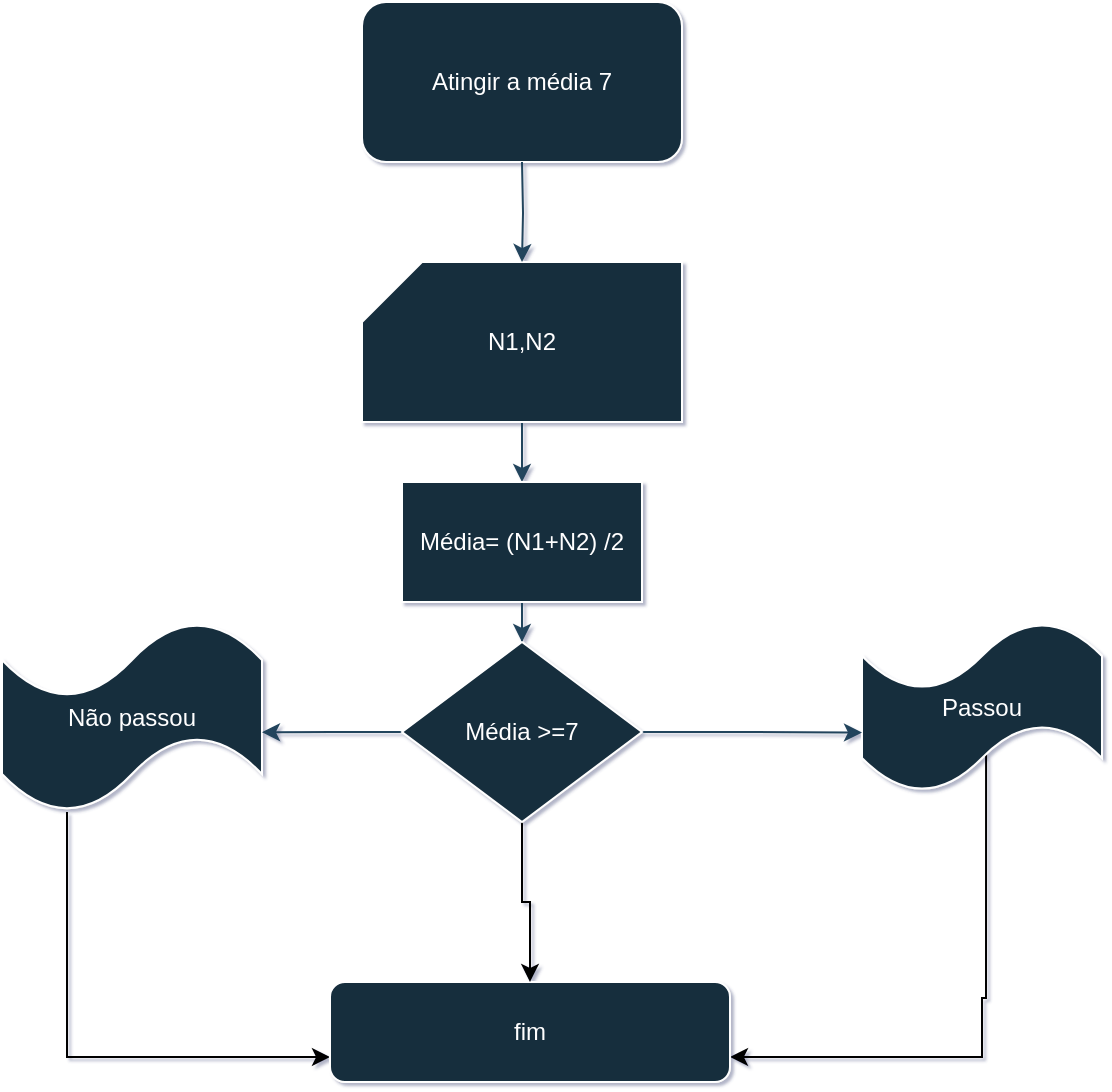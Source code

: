 <mxfile version="26.0.14">
  <diagram name="Página-1" id="KbXSGd8BQL1ttHwS0XMe">
    <mxGraphModel dx="1632" dy="761" grid="1" gridSize="10" guides="1" tooltips="1" connect="1" arrows="1" fold="1" page="1" pageScale="1" pageWidth="827" pageHeight="1169" background="none" math="0" shadow="1">
      <root>
        <mxCell id="0" />
        <mxCell id="1" parent="0" />
        <mxCell id="dsQgrmiMSyN-VsnkwqVX-1" value="Atingir a média 7" style="rounded=1;whiteSpace=wrap;html=1;labelBackgroundColor=none;fillColor=#182E3E;strokeColor=#FFFFFF;fontColor=#FFFFFF;" vertex="1" parent="1">
          <mxGeometry x="330" y="60" width="160" height="80" as="geometry" />
        </mxCell>
        <mxCell id="dsQgrmiMSyN-VsnkwqVX-18" style="edgeStyle=orthogonalEdgeStyle;rounded=0;orthogonalLoop=1;jettySize=auto;html=1;entryX=0.5;entryY=0;entryDx=0;entryDy=0;labelBackgroundColor=none;strokeColor=#23445D;fontColor=default;" edge="1" parent="1" source="dsQgrmiMSyN-VsnkwqVX-2" target="dsQgrmiMSyN-VsnkwqVX-16">
          <mxGeometry relative="1" as="geometry" />
        </mxCell>
        <mxCell id="dsQgrmiMSyN-VsnkwqVX-2" value="N1,N2" style="shape=card;whiteSpace=wrap;html=1;labelBackgroundColor=none;fillColor=#182E3E;strokeColor=#FFFFFF;fontColor=#FFFFFF;" vertex="1" parent="1">
          <mxGeometry x="330" y="190" width="160" height="80" as="geometry" />
        </mxCell>
        <mxCell id="dsQgrmiMSyN-VsnkwqVX-23" style="edgeStyle=orthogonalEdgeStyle;rounded=0;orthogonalLoop=1;jettySize=auto;html=1;entryX=1;entryY=0.75;entryDx=0;entryDy=0;exitX=0.517;exitY=0.765;exitDx=0;exitDy=0;exitPerimeter=0;" edge="1" parent="1" source="dsQgrmiMSyN-VsnkwqVX-4" target="dsQgrmiMSyN-VsnkwqVX-6">
          <mxGeometry relative="1" as="geometry">
            <mxPoint x="640" y="450" as="sourcePoint" />
            <mxPoint x="530" y="580" as="targetPoint" />
            <Array as="points">
              <mxPoint x="642" y="558" />
              <mxPoint x="640" y="558" />
            </Array>
          </mxGeometry>
        </mxCell>
        <mxCell id="dsQgrmiMSyN-VsnkwqVX-4" value="Passou" style="shape=tape;whiteSpace=wrap;html=1;labelBackgroundColor=none;fillColor=#182E3E;strokeColor=#FFFFFF;fontColor=#FFFFFF;" vertex="1" parent="1">
          <mxGeometry x="580" y="370" width="120" height="85" as="geometry" />
        </mxCell>
        <mxCell id="dsQgrmiMSyN-VsnkwqVX-22" style="edgeStyle=orthogonalEdgeStyle;rounded=0;orthogonalLoop=1;jettySize=auto;html=1;exitX=0.25;exitY=1;exitDx=0;exitDy=0;exitPerimeter=0;entryX=0;entryY=0.75;entryDx=0;entryDy=0;" edge="1" parent="1" source="dsQgrmiMSyN-VsnkwqVX-5" target="dsQgrmiMSyN-VsnkwqVX-6">
          <mxGeometry relative="1" as="geometry" />
        </mxCell>
        <mxCell id="dsQgrmiMSyN-VsnkwqVX-5" value="Não passou" style="shape=tape;whiteSpace=wrap;html=1;labelBackgroundColor=none;fillColor=#182E3E;strokeColor=#FFFFFF;fontColor=#FFFFFF;" vertex="1" parent="1">
          <mxGeometry x="150" y="370" width="130" height="95" as="geometry" />
        </mxCell>
        <mxCell id="dsQgrmiMSyN-VsnkwqVX-6" value="fim" style="rounded=1;whiteSpace=wrap;html=1;labelBackgroundColor=none;fillColor=#182E3E;strokeColor=#FFFFFF;fontColor=#FFFFFF;" vertex="1" parent="1">
          <mxGeometry x="314" y="550" width="200" height="50" as="geometry" />
        </mxCell>
        <mxCell id="dsQgrmiMSyN-VsnkwqVX-8" style="edgeStyle=orthogonalEdgeStyle;rounded=0;orthogonalLoop=1;jettySize=auto;html=1;entryX=0.5;entryY=0;entryDx=0;entryDy=0;entryPerimeter=0;labelBackgroundColor=none;strokeColor=#23445D;fontColor=default;" edge="1" parent="1" target="dsQgrmiMSyN-VsnkwqVX-2">
          <mxGeometry relative="1" as="geometry">
            <mxPoint x="410" y="140" as="sourcePoint" />
          </mxGeometry>
        </mxCell>
        <mxCell id="dsQgrmiMSyN-VsnkwqVX-10" style="edgeStyle=orthogonalEdgeStyle;rounded=0;orthogonalLoop=1;jettySize=auto;html=1;exitX=1;exitY=0.5;exitDx=0;exitDy=0;entryX=0;entryY=0.65;entryDx=0;entryDy=0;entryPerimeter=0;labelBackgroundColor=none;strokeColor=#23445D;fontColor=default;" edge="1" parent="1" source="dsQgrmiMSyN-VsnkwqVX-17" target="dsQgrmiMSyN-VsnkwqVX-4">
          <mxGeometry relative="1" as="geometry">
            <mxPoint x="480" y="430" as="sourcePoint" />
          </mxGeometry>
        </mxCell>
        <mxCell id="dsQgrmiMSyN-VsnkwqVX-11" style="edgeStyle=orthogonalEdgeStyle;rounded=0;orthogonalLoop=1;jettySize=auto;html=1;entryX=1;entryY=0.58;entryDx=0;entryDy=0;entryPerimeter=0;exitX=0;exitY=0.5;exitDx=0;exitDy=0;labelBackgroundColor=none;strokeColor=#23445D;fontColor=default;" edge="1" parent="1" source="dsQgrmiMSyN-VsnkwqVX-17" target="dsQgrmiMSyN-VsnkwqVX-5">
          <mxGeometry relative="1" as="geometry">
            <mxPoint x="340" y="430" as="sourcePoint" />
          </mxGeometry>
        </mxCell>
        <mxCell id="dsQgrmiMSyN-VsnkwqVX-19" style="edgeStyle=orthogonalEdgeStyle;rounded=0;orthogonalLoop=1;jettySize=auto;html=1;entryX=0.5;entryY=0;entryDx=0;entryDy=0;labelBackgroundColor=none;strokeColor=#23445D;fontColor=default;" edge="1" parent="1" source="dsQgrmiMSyN-VsnkwqVX-16" target="dsQgrmiMSyN-VsnkwqVX-17">
          <mxGeometry relative="1" as="geometry" />
        </mxCell>
        <mxCell id="dsQgrmiMSyN-VsnkwqVX-16" value="Média= (N1+N2) /2" style="rounded=0;whiteSpace=wrap;html=1;labelBackgroundColor=none;fillColor=#182E3E;strokeColor=#FFFFFF;fontColor=#FFFFFF;" vertex="1" parent="1">
          <mxGeometry x="350" y="300" width="120" height="60" as="geometry" />
        </mxCell>
        <mxCell id="dsQgrmiMSyN-VsnkwqVX-28" style="edgeStyle=orthogonalEdgeStyle;rounded=0;orthogonalLoop=1;jettySize=auto;html=1;entryX=0.5;entryY=0;entryDx=0;entryDy=0;" edge="1" parent="1" source="dsQgrmiMSyN-VsnkwqVX-17" target="dsQgrmiMSyN-VsnkwqVX-6">
          <mxGeometry relative="1" as="geometry" />
        </mxCell>
        <mxCell id="dsQgrmiMSyN-VsnkwqVX-17" value="Média &amp;gt;=7" style="rhombus;whiteSpace=wrap;html=1;labelBackgroundColor=none;fillColor=#182E3E;strokeColor=#FFFFFF;fontColor=#FFFFFF;" vertex="1" parent="1">
          <mxGeometry x="350" y="380" width="120" height="90" as="geometry" />
        </mxCell>
      </root>
    </mxGraphModel>
  </diagram>
</mxfile>
